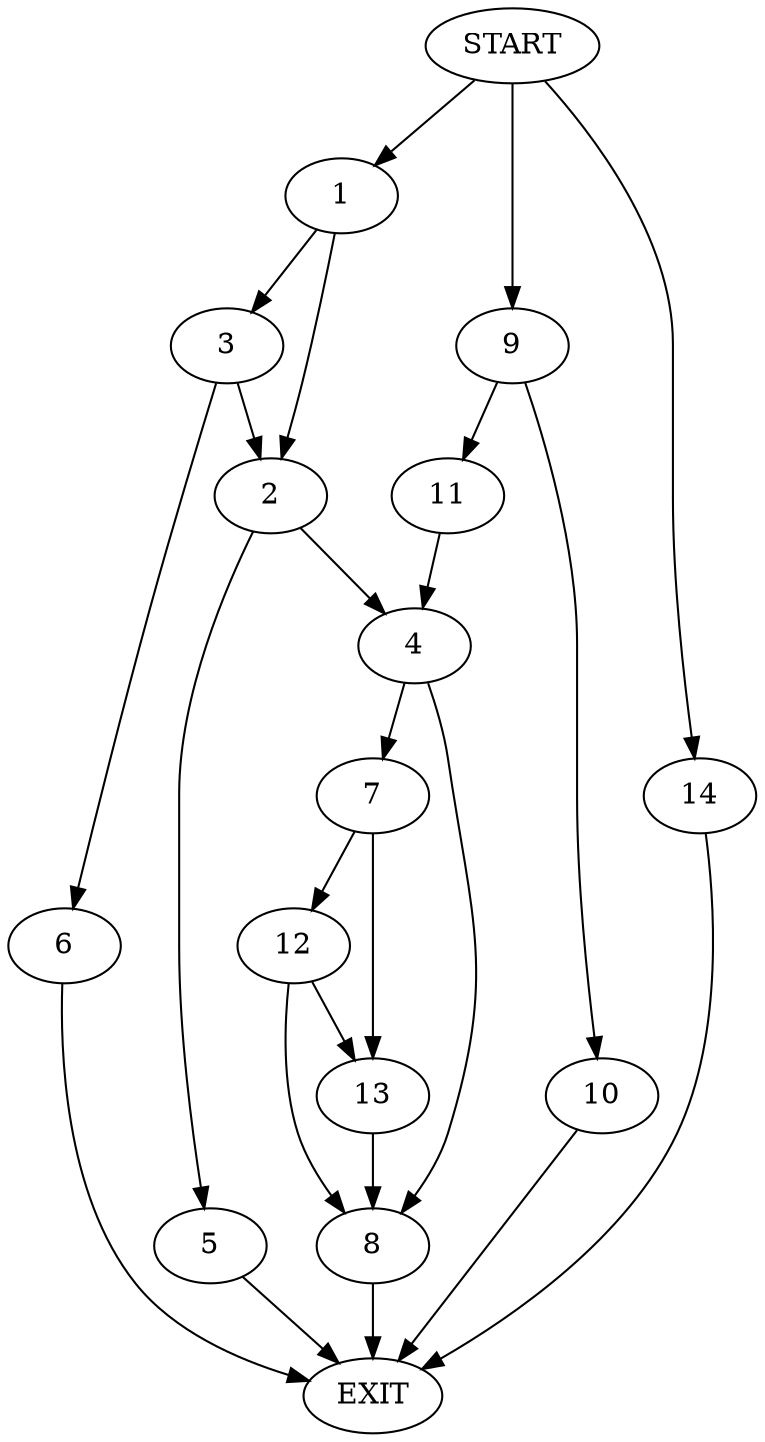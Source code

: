 digraph {
0 [label="START"]
15 [label="EXIT"]
0 -> 1
1 -> 2
1 -> 3
2 -> 4
2 -> 5
3 -> 2
3 -> 6
6 -> 15
4 -> 7
4 -> 8
5 -> 15
0 -> 9
9 -> 10
9 -> 11
10 -> 15
11 -> 4
7 -> 12
7 -> 13
8 -> 15
12 -> 8
12 -> 13
13 -> 8
0 -> 14
14 -> 15
}
